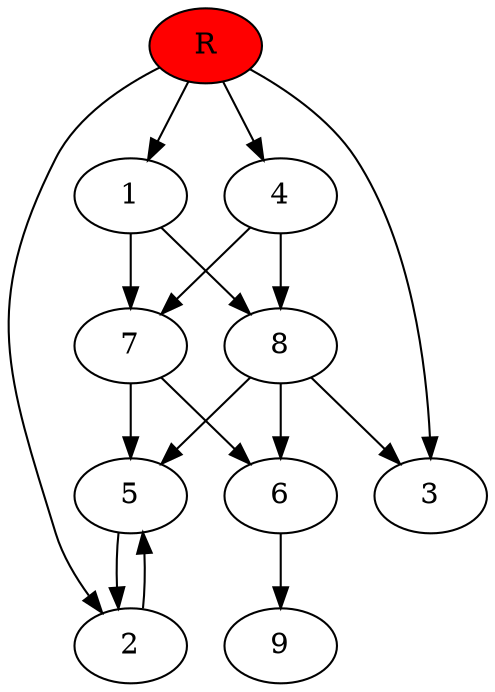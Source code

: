 digraph prb59107 {
	1
	2
	3
	4
	5
	6
	7
	8
	R [fillcolor="#ff0000" style=filled]
	1 -> 7
	1 -> 8
	2 -> 5
	4 -> 7
	4 -> 8
	5 -> 2
	6 -> 9
	7 -> 5
	7 -> 6
	8 -> 3
	8 -> 5
	8 -> 6
	R -> 1
	R -> 2
	R -> 3
	R -> 4
}
